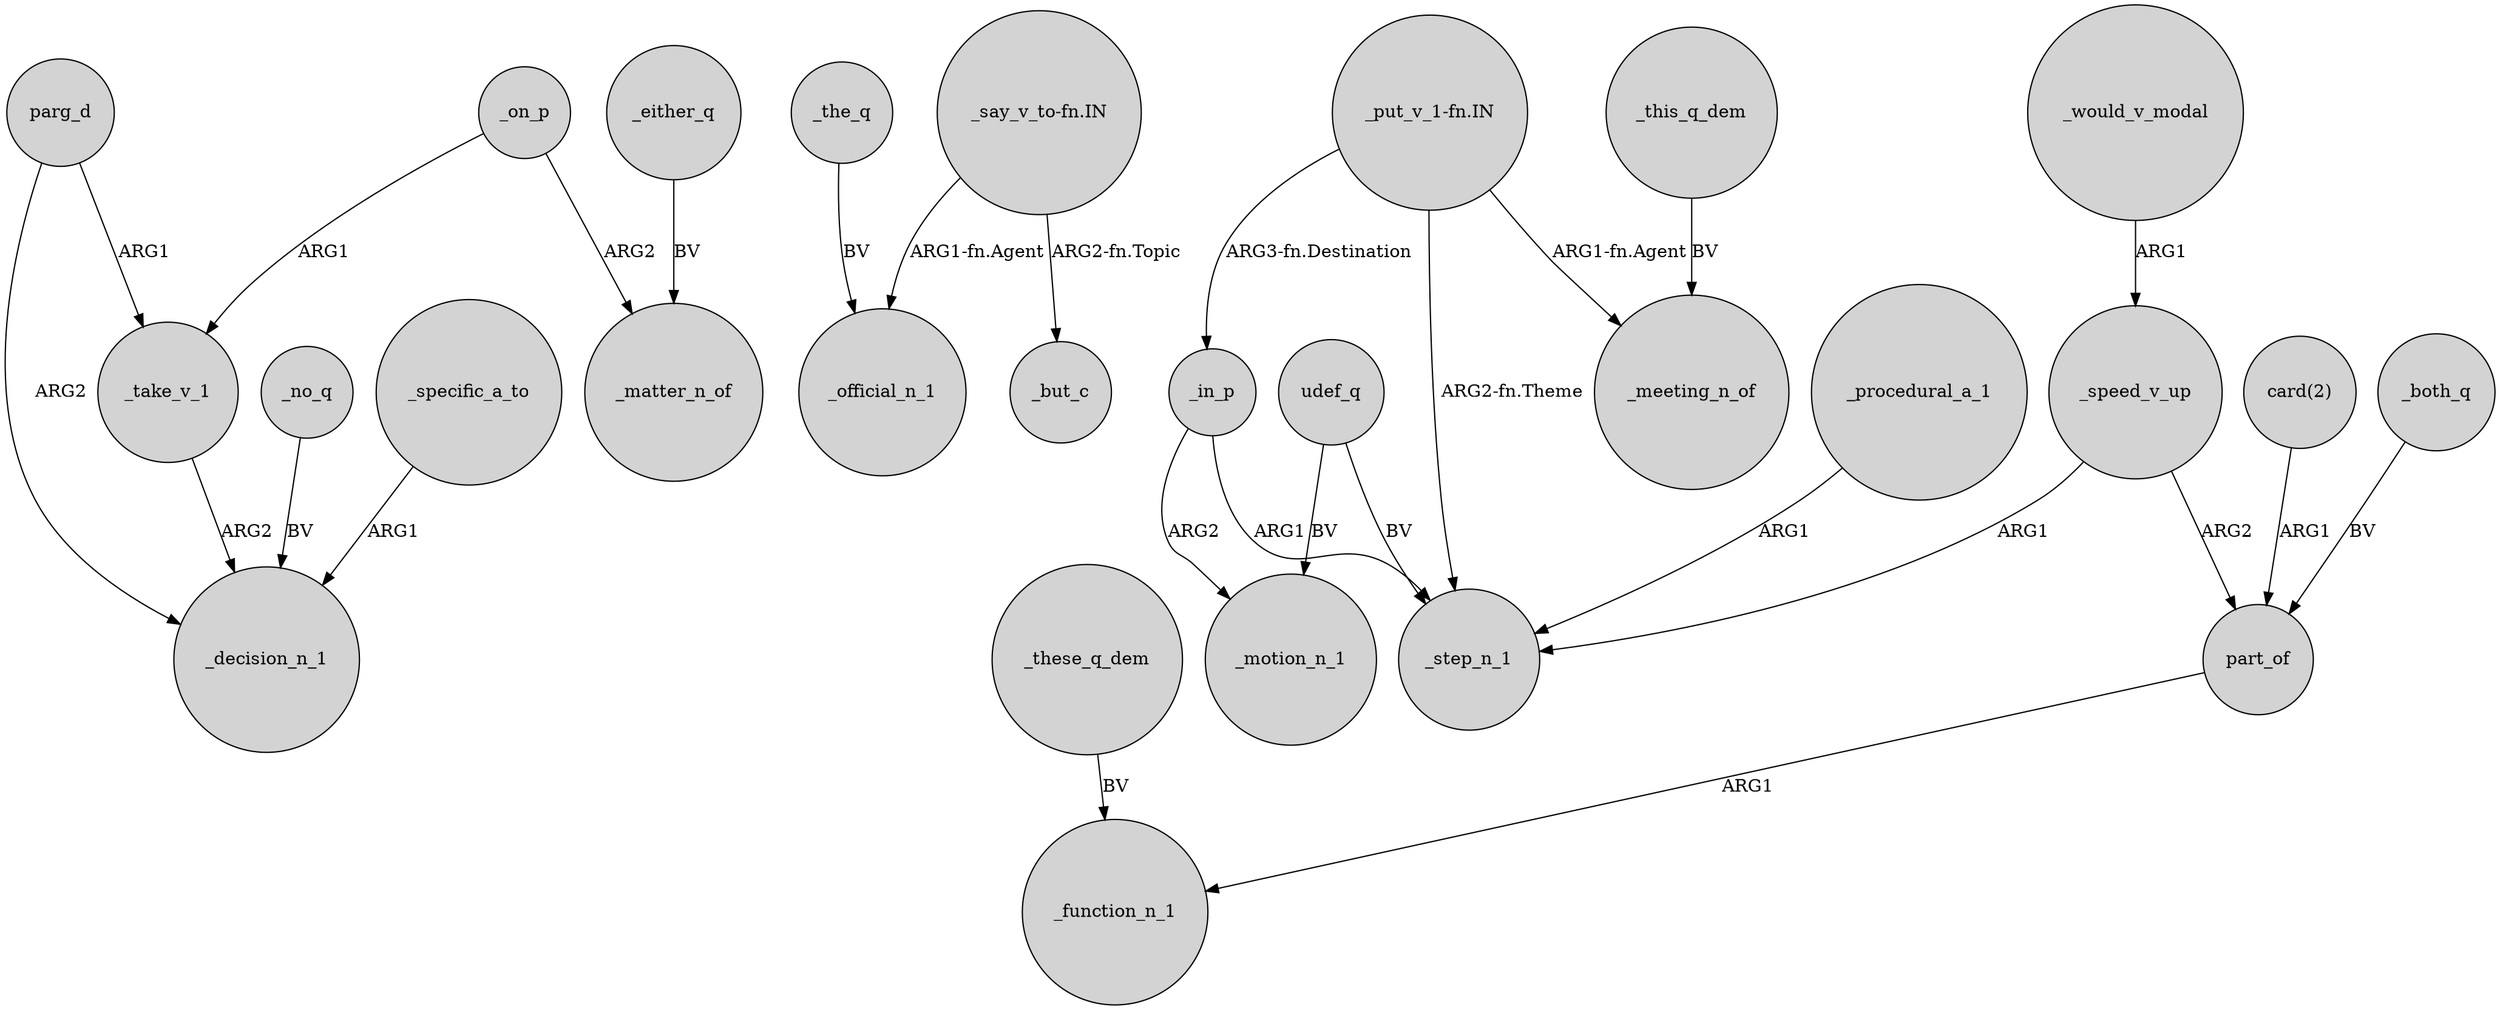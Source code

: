 digraph {
	node [shape=circle style=filled]
	_take_v_1 -> _decision_n_1 [label=ARG2]
	_the_q -> _official_n_1 [label=BV]
	part_of -> _function_n_1 [label=ARG1]
	"_say_v_to-fn.IN" -> _official_n_1 [label="ARG1-fn.Agent"]
	parg_d -> _decision_n_1 [label=ARG2]
	_would_v_modal -> _speed_v_up [label=ARG1]
	_this_q_dem -> _meeting_n_of [label=BV]
	"_put_v_1-fn.IN" -> _in_p [label="ARG3-fn.Destination"]
	"card(2)" -> part_of [label=ARG1]
	_speed_v_up -> part_of [label=ARG2]
	_no_q -> _decision_n_1 [label=BV]
	_speed_v_up -> _step_n_1 [label=ARG1]
	_both_q -> part_of [label=BV]
	udef_q -> _step_n_1 [label=BV]
	"_say_v_to-fn.IN" -> _but_c [label="ARG2-fn.Topic"]
	udef_q -> _motion_n_1 [label=BV]
	_in_p -> _motion_n_1 [label=ARG2]
	_specific_a_to -> _decision_n_1 [label=ARG1]
	_on_p -> _matter_n_of [label=ARG2]
	_these_q_dem -> _function_n_1 [label=BV]
	"_put_v_1-fn.IN" -> _step_n_1 [label="ARG2-fn.Theme"]
	"_put_v_1-fn.IN" -> _meeting_n_of [label="ARG1-fn.Agent"]
	_in_p -> _step_n_1 [label=ARG1]
	_on_p -> _take_v_1 [label=ARG1]
	_either_q -> _matter_n_of [label=BV]
	_procedural_a_1 -> _step_n_1 [label=ARG1]
	parg_d -> _take_v_1 [label=ARG1]
}
